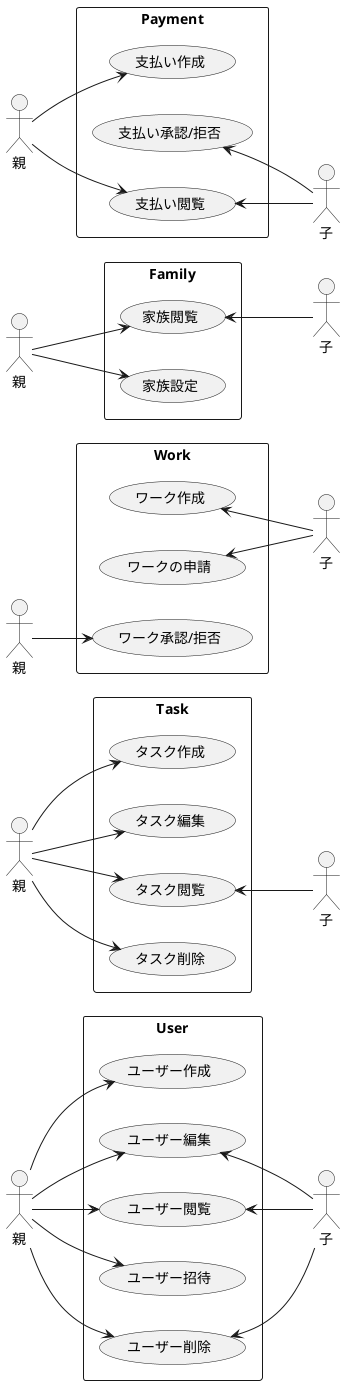 @startuml usecase
left to right direction

actor 親 as Parent_U
actor 親 as Parent_T
actor 親 as Parent_W
actor 親 as Parent_F
actor 親 as Parent_P
actor 子 as Children_U
actor 子 as Children_T
actor 子 as Children_W
actor 子 as Children_F
actor 子 as Children_P

rectangle User {
  usecase (ユーザー作成) as UserCreate
  usecase (ユーザー編集) as UserEdit
  usecase (ユーザー閲覧) as UserRead
  usecase (ユーザー招待) as UserInvitation
  usecase (ユーザー削除) as UserDelete
}

rectangle Task {
  usecase (タスク作成) as TaskCreate
  usecase (タスク編集) as TaskEdit
  usecase (タスク閲覧) as TaskRead
  usecase (タスク削除) as TaskDelete
}

rectangle Work {
  usecase (ワーク作成) as WorkCreate
  usecase (ワークの申請) as WorkRequest
  usecase (ワーク承認/拒否) as WorkApproval
}

rectangle Family {
  usecase (家族閲覧) as FamilyRead
  usecase (家族設定) as FamilyEdit
}

rectangle Payment {
  usecase (支払い作成) as PaymentCreate
  usecase (支払い承認/拒否) as PaymentApproval
  usecase (支払い閲覧) as PaymentRead
}

Parent_U --> UserCreate

Parent_U --> UserEdit

UserEdit <-- Children_U

Parent_U --> UserRead
UserRead <-- Children_U

Parent_U --> UserInvitation

Parent_U --> UserDelete
UserDelete <-- Children_U

Parent_T --> TaskCreate

Parent_T --> TaskEdit

Parent_T --> TaskRead
TaskRead <-- Children_T

Parent_T --> TaskDelete

WorkCreate <-- Children_W

WorkRequest <-- Children_W

Parent_W --> WorkApproval

Parent_F --> FamilyRead
FamilyRead <-- Children_F

Parent_F --> FamilyEdit

Parent_P --> PaymentCreate

PaymentApproval <-- Children_P

Parent_P --> PaymentRead
PaymentRead <-- Children_P
@enduml

